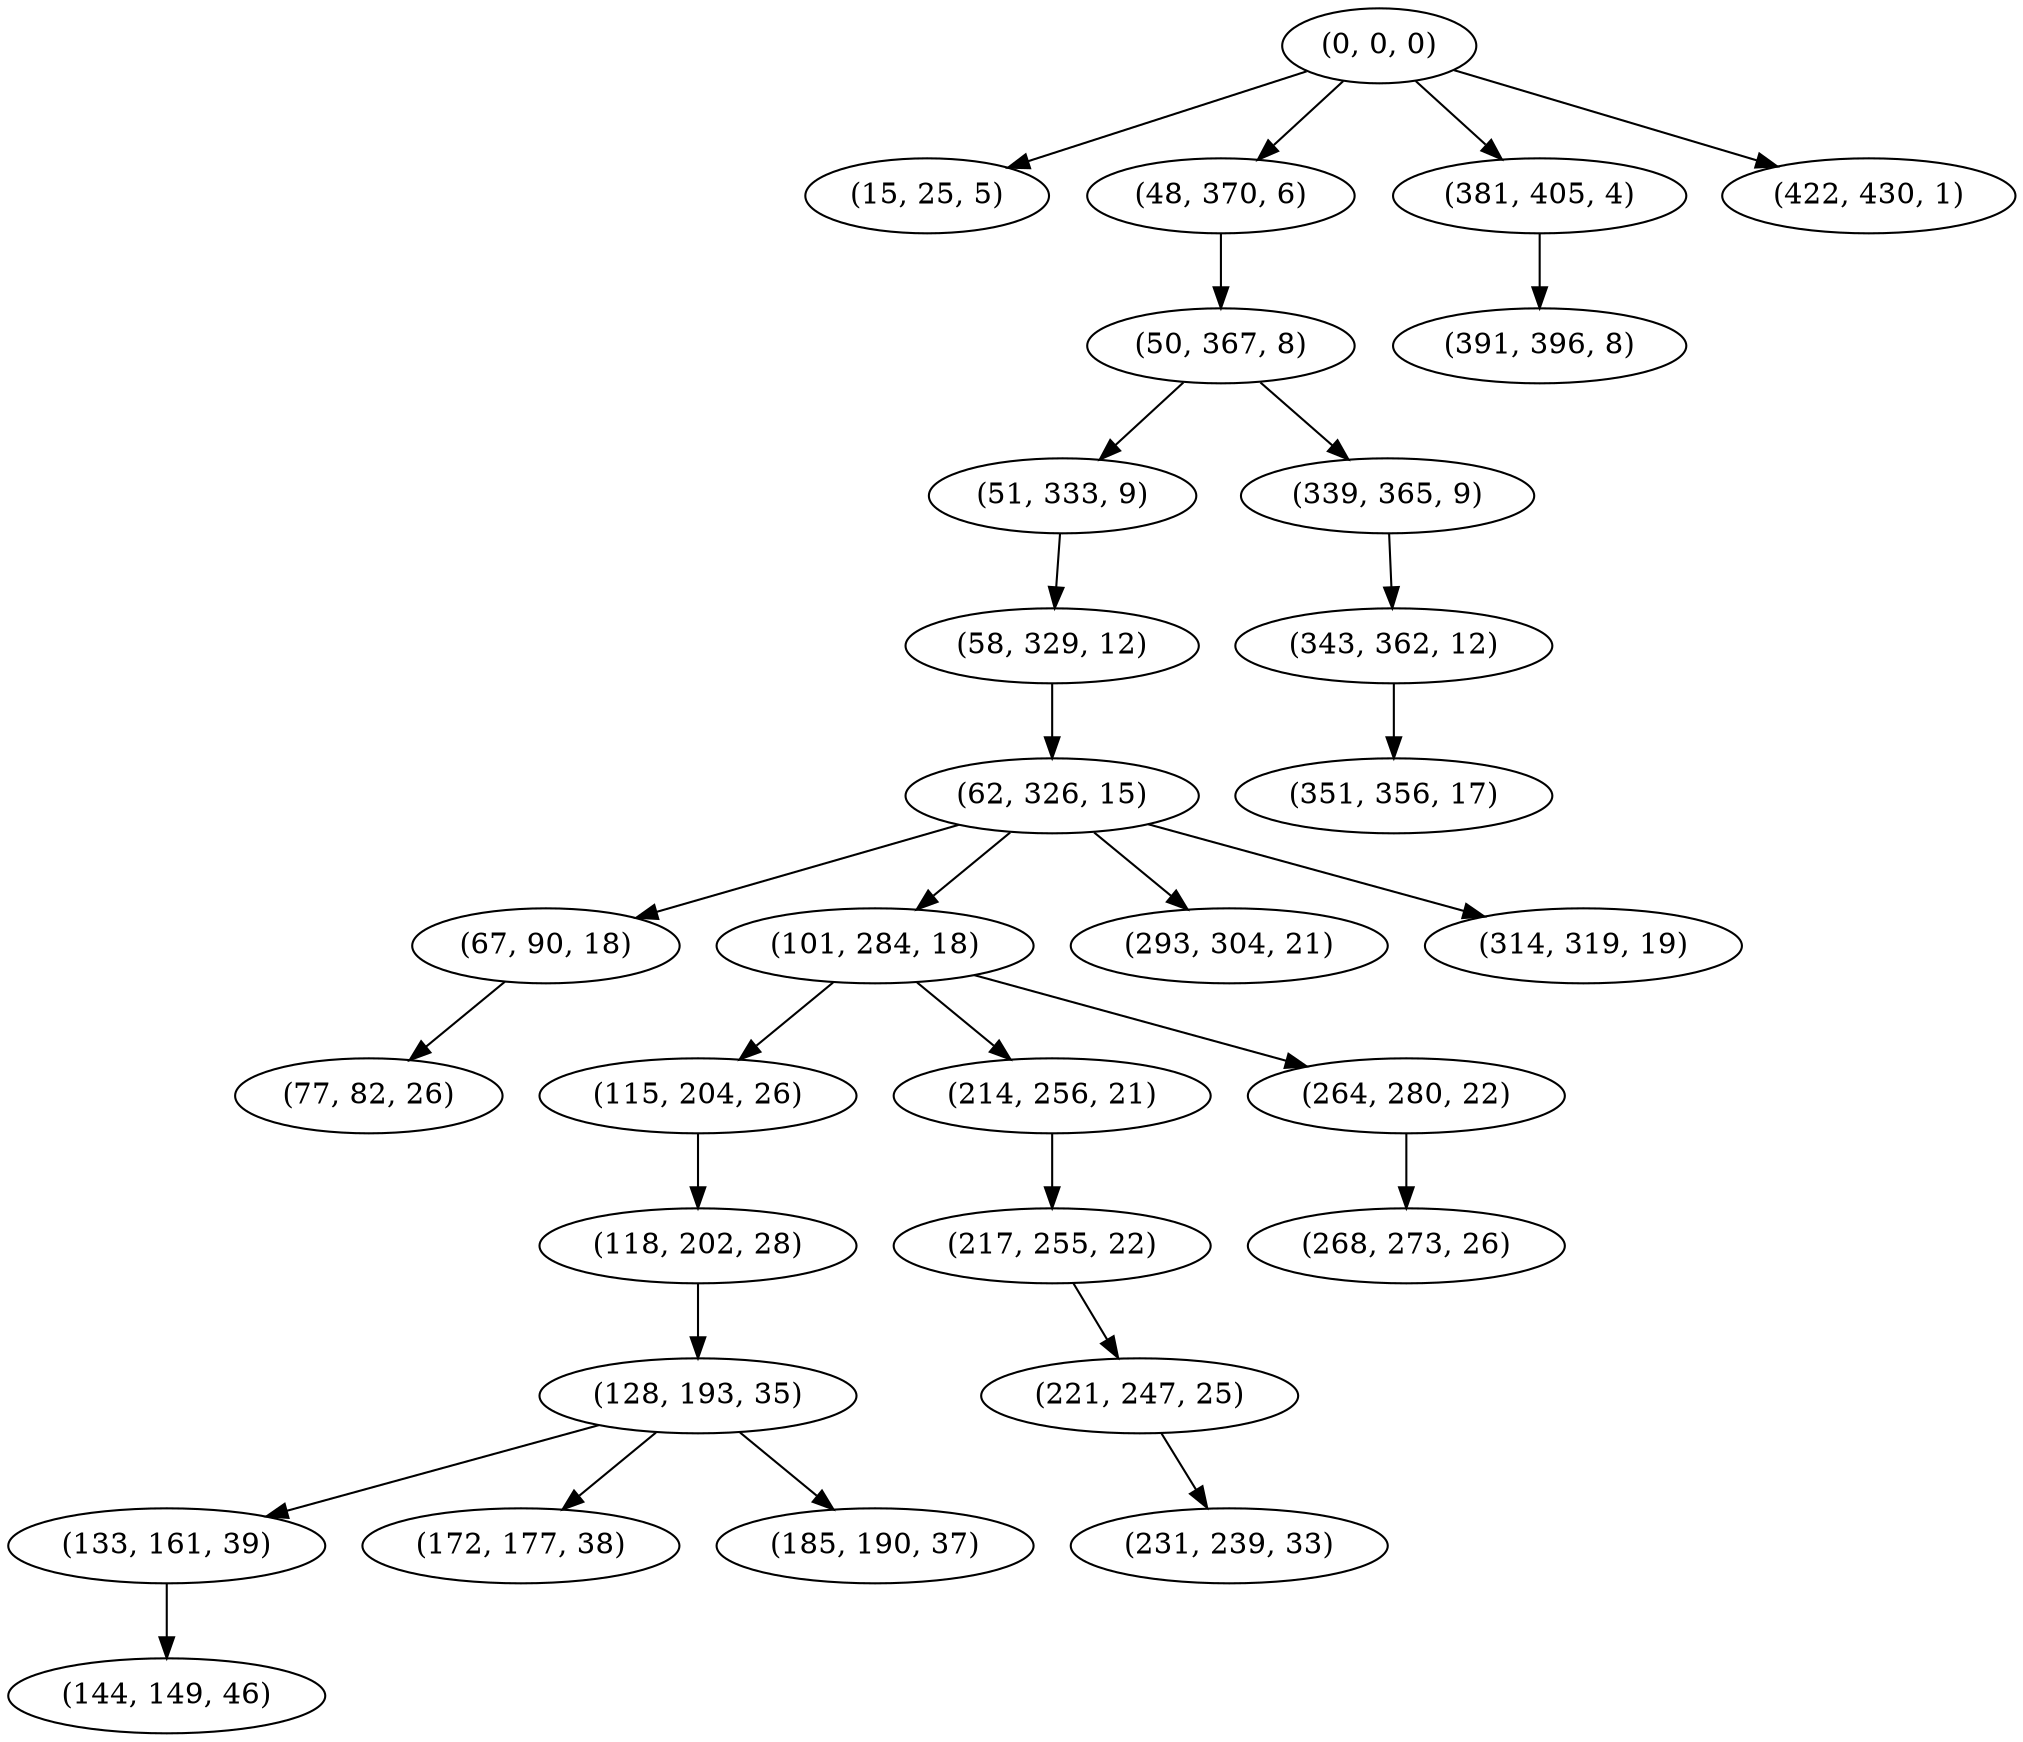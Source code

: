 digraph tree {
    "(0, 0, 0)";
    "(15, 25, 5)";
    "(48, 370, 6)";
    "(50, 367, 8)";
    "(51, 333, 9)";
    "(58, 329, 12)";
    "(62, 326, 15)";
    "(67, 90, 18)";
    "(77, 82, 26)";
    "(101, 284, 18)";
    "(115, 204, 26)";
    "(118, 202, 28)";
    "(128, 193, 35)";
    "(133, 161, 39)";
    "(144, 149, 46)";
    "(172, 177, 38)";
    "(185, 190, 37)";
    "(214, 256, 21)";
    "(217, 255, 22)";
    "(221, 247, 25)";
    "(231, 239, 33)";
    "(264, 280, 22)";
    "(268, 273, 26)";
    "(293, 304, 21)";
    "(314, 319, 19)";
    "(339, 365, 9)";
    "(343, 362, 12)";
    "(351, 356, 17)";
    "(381, 405, 4)";
    "(391, 396, 8)";
    "(422, 430, 1)";
    "(0, 0, 0)" -> "(15, 25, 5)";
    "(0, 0, 0)" -> "(48, 370, 6)";
    "(0, 0, 0)" -> "(381, 405, 4)";
    "(0, 0, 0)" -> "(422, 430, 1)";
    "(48, 370, 6)" -> "(50, 367, 8)";
    "(50, 367, 8)" -> "(51, 333, 9)";
    "(50, 367, 8)" -> "(339, 365, 9)";
    "(51, 333, 9)" -> "(58, 329, 12)";
    "(58, 329, 12)" -> "(62, 326, 15)";
    "(62, 326, 15)" -> "(67, 90, 18)";
    "(62, 326, 15)" -> "(101, 284, 18)";
    "(62, 326, 15)" -> "(293, 304, 21)";
    "(62, 326, 15)" -> "(314, 319, 19)";
    "(67, 90, 18)" -> "(77, 82, 26)";
    "(101, 284, 18)" -> "(115, 204, 26)";
    "(101, 284, 18)" -> "(214, 256, 21)";
    "(101, 284, 18)" -> "(264, 280, 22)";
    "(115, 204, 26)" -> "(118, 202, 28)";
    "(118, 202, 28)" -> "(128, 193, 35)";
    "(128, 193, 35)" -> "(133, 161, 39)";
    "(128, 193, 35)" -> "(172, 177, 38)";
    "(128, 193, 35)" -> "(185, 190, 37)";
    "(133, 161, 39)" -> "(144, 149, 46)";
    "(214, 256, 21)" -> "(217, 255, 22)";
    "(217, 255, 22)" -> "(221, 247, 25)";
    "(221, 247, 25)" -> "(231, 239, 33)";
    "(264, 280, 22)" -> "(268, 273, 26)";
    "(339, 365, 9)" -> "(343, 362, 12)";
    "(343, 362, 12)" -> "(351, 356, 17)";
    "(381, 405, 4)" -> "(391, 396, 8)";
}
